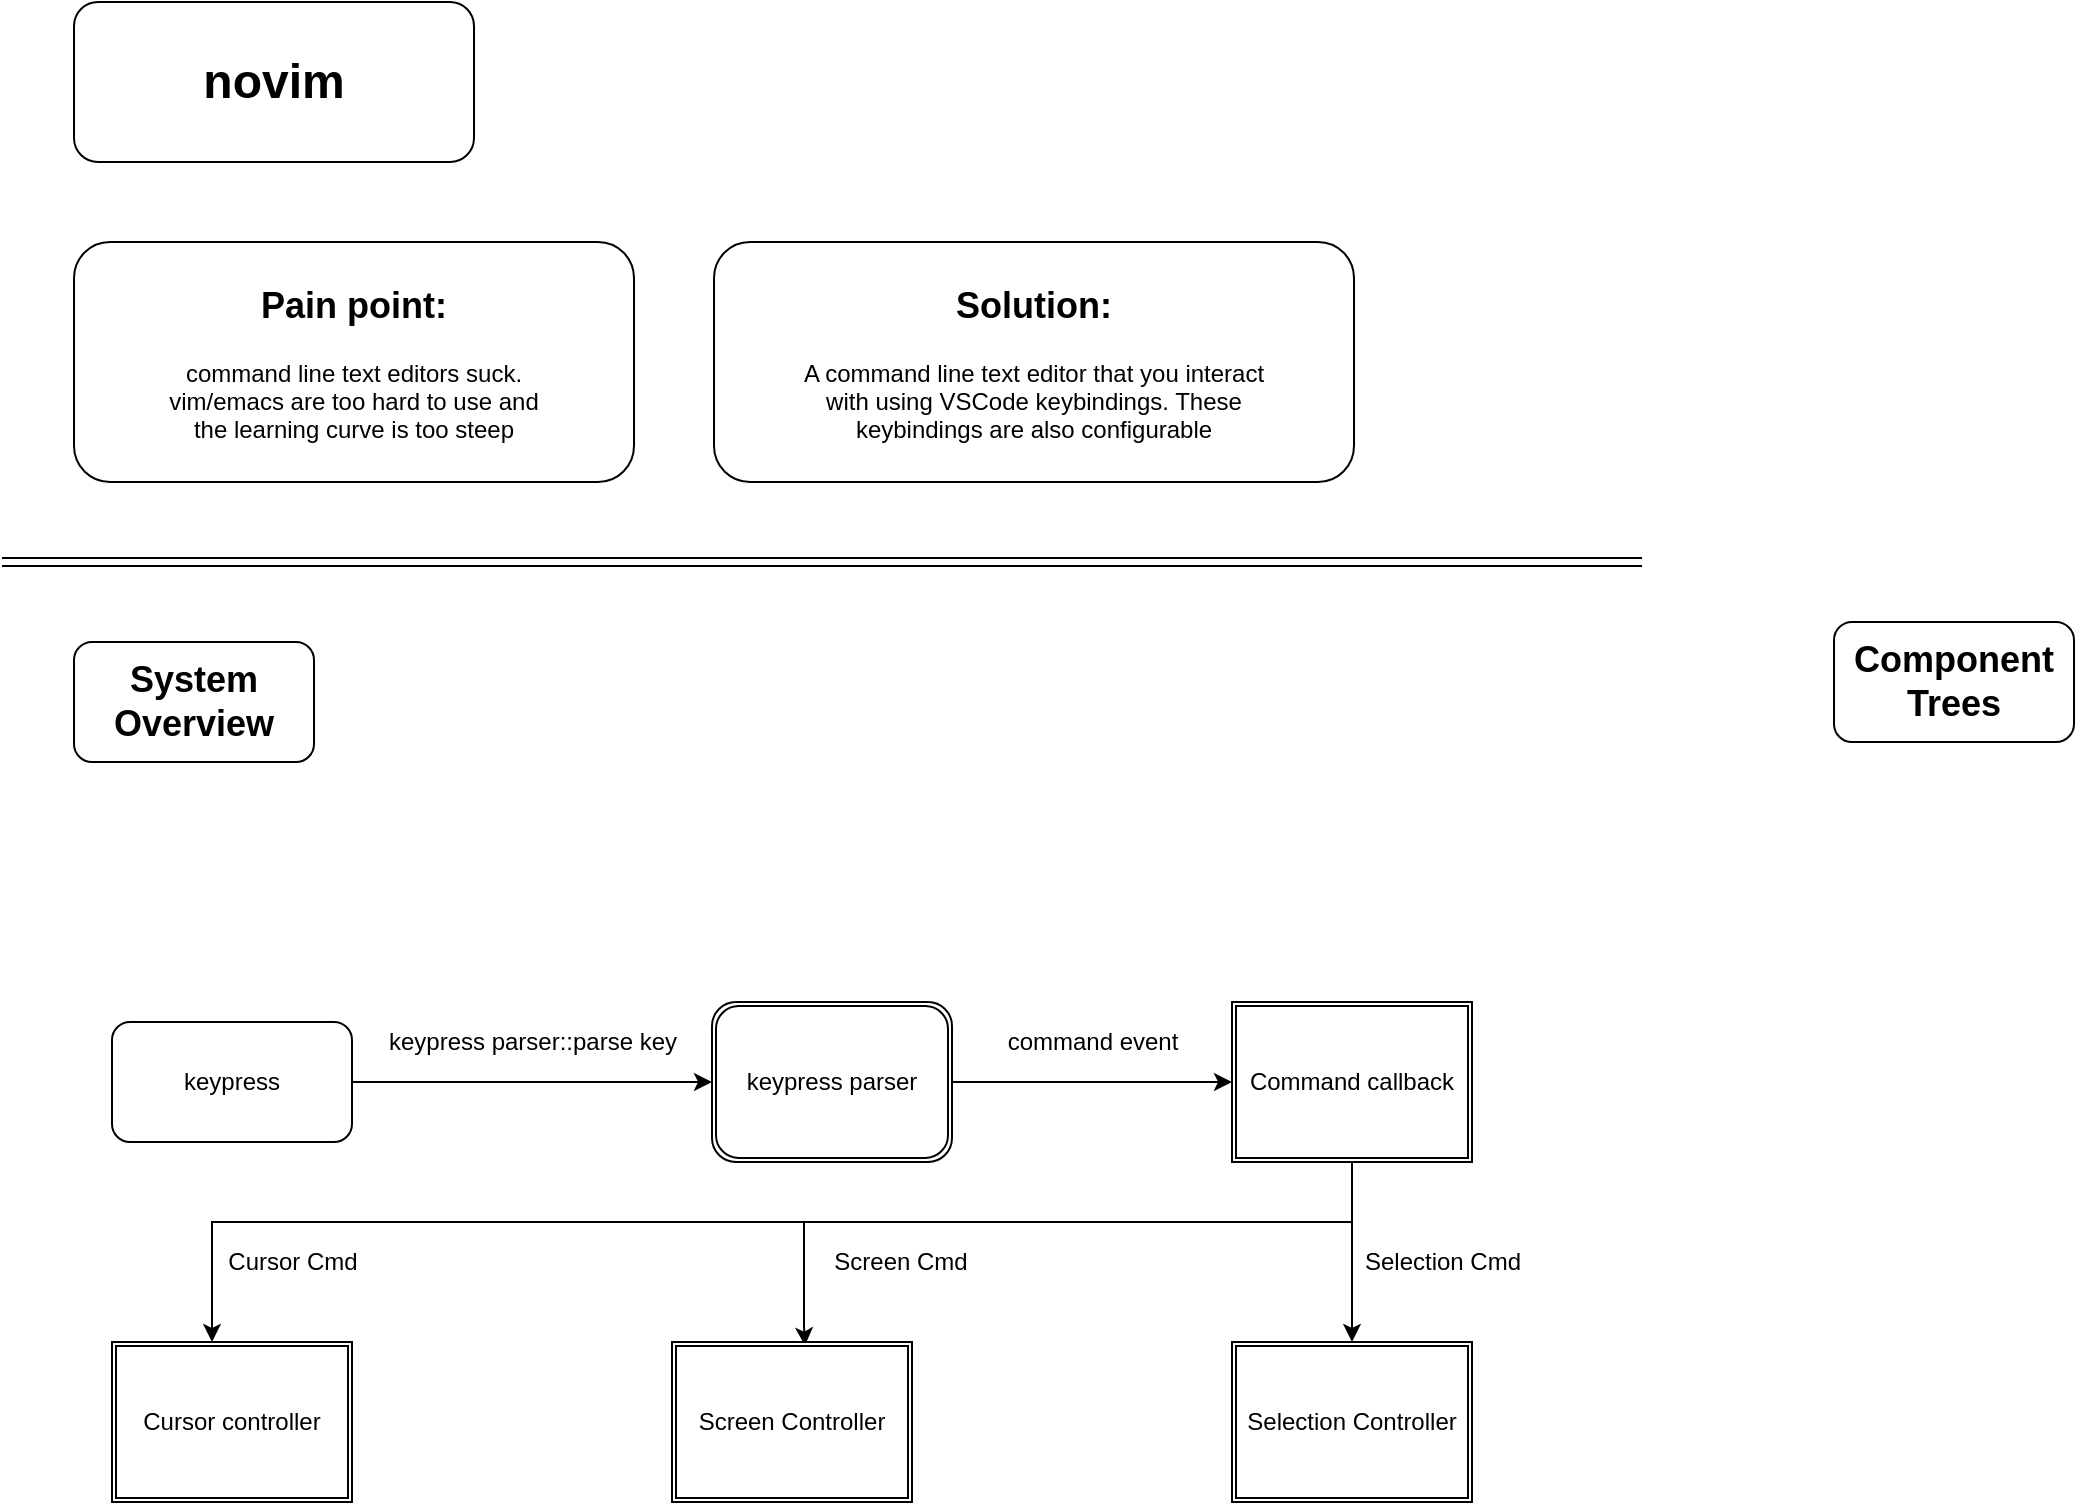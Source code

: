 <mxfile version="14.9.7" type="device"><diagram id="C5RBs43oDa-KdzZeNtuy" name="Page-1"><mxGraphModel dx="1482" dy="798" grid="1" gridSize="10" guides="1" tooltips="1" connect="1" arrows="1" fold="1" page="1" pageScale="1" pageWidth="827" pageHeight="1169" math="0" shadow="0"><root><mxCell id="WIyWlLk6GJQsqaUBKTNV-0"/><mxCell id="WIyWlLk6GJQsqaUBKTNV-1" parent="WIyWlLk6GJQsqaUBKTNV-0"/><mxCell id="WIyWlLk6GJQsqaUBKTNV-3" value="&lt;h1&gt;&lt;b&gt;novim&lt;/b&gt;&lt;/h1&gt;" style="rounded=1;whiteSpace=wrap;html=1;fontSize=12;glass=0;strokeWidth=1;shadow=0;" parent="WIyWlLk6GJQsqaUBKTNV-1" vertex="1"><mxGeometry x="40" y="40" width="200" height="80" as="geometry"/></mxCell><mxCell id="qSsebLUq3xr5fqX-3jB_-6" value="&lt;h2&gt;Pain point: &lt;/h2&gt;&lt;blockquote&gt;command line text editors suck. vim/emacs are too hard to use and the learning curve is too steep&lt;/blockquote&gt;" style="rounded=1;whiteSpace=wrap;html=1;fontSize=12;glass=0;strokeWidth=1;shadow=0;" vertex="1" parent="WIyWlLk6GJQsqaUBKTNV-1"><mxGeometry x="40" y="160" width="280" height="120" as="geometry"/></mxCell><mxCell id="qSsebLUq3xr5fqX-3jB_-7" value="&lt;h2&gt;Solution:&lt;/h2&gt;&lt;blockquote&gt;A command line text editor that you interact with using VSCode keybindings. These keybindings are also configurable&lt;/blockquote&gt;" style="rounded=1;whiteSpace=wrap;html=1;fontSize=12;glass=0;strokeWidth=1;shadow=0;" vertex="1" parent="WIyWlLk6GJQsqaUBKTNV-1"><mxGeometry x="360" y="160" width="320" height="120" as="geometry"/></mxCell><mxCell id="qSsebLUq3xr5fqX-3jB_-8" value="&lt;h2&gt;System Overview&lt;/h2&gt;" style="rounded=1;whiteSpace=wrap;html=1;" vertex="1" parent="WIyWlLk6GJQsqaUBKTNV-1"><mxGeometry x="40" y="360" width="120" height="60" as="geometry"/></mxCell><mxCell id="qSsebLUq3xr5fqX-3jB_-9" value="" style="shape=link;html=1;" edge="1" parent="WIyWlLk6GJQsqaUBKTNV-1"><mxGeometry width="100" relative="1" as="geometry"><mxPoint x="4" y="320" as="sourcePoint"/><mxPoint x="824" y="320" as="targetPoint"/></mxGeometry></mxCell><mxCell id="qSsebLUq3xr5fqX-3jB_-38" style="edgeStyle=orthogonalEdgeStyle;rounded=0;orthogonalLoop=1;jettySize=auto;html=1;" edge="1" parent="WIyWlLk6GJQsqaUBKTNV-1" source="qSsebLUq3xr5fqX-3jB_-18" target="qSsebLUq3xr5fqX-3jB_-37"><mxGeometry relative="1" as="geometry"/></mxCell><mxCell id="qSsebLUq3xr5fqX-3jB_-18" value="keypress" style="rounded=1;whiteSpace=wrap;html=1;" vertex="1" parent="WIyWlLk6GJQsqaUBKTNV-1"><mxGeometry x="59" y="550" width="120" height="60" as="geometry"/></mxCell><mxCell id="qSsebLUq3xr5fqX-3jB_-41" style="edgeStyle=orthogonalEdgeStyle;rounded=0;orthogonalLoop=1;jettySize=auto;html=1;entryX=0;entryY=0.5;entryDx=0;entryDy=0;" edge="1" parent="WIyWlLk6GJQsqaUBKTNV-1" source="qSsebLUq3xr5fqX-3jB_-37" target="qSsebLUq3xr5fqX-3jB_-40"><mxGeometry relative="1" as="geometry"/></mxCell><mxCell id="qSsebLUq3xr5fqX-3jB_-37" value="keypress parser" style="shape=ext;double=1;rounded=1;whiteSpace=wrap;html=1;" vertex="1" parent="WIyWlLk6GJQsqaUBKTNV-1"><mxGeometry x="359" y="540" width="120" height="80" as="geometry"/></mxCell><mxCell id="qSsebLUq3xr5fqX-3jB_-39" value="keypress parser::parse key" style="text;html=1;align=center;verticalAlign=middle;resizable=0;points=[];autosize=1;strokeColor=none;" vertex="1" parent="WIyWlLk6GJQsqaUBKTNV-1"><mxGeometry x="189" y="550" width="160" height="20" as="geometry"/></mxCell><mxCell id="qSsebLUq3xr5fqX-3jB_-47" style="edgeStyle=orthogonalEdgeStyle;rounded=0;orthogonalLoop=1;jettySize=auto;html=1;" edge="1" parent="WIyWlLk6GJQsqaUBKTNV-1" source="qSsebLUq3xr5fqX-3jB_-40" target="qSsebLUq3xr5fqX-3jB_-43"><mxGeometry relative="1" as="geometry"><Array as="points"><mxPoint x="679" y="650"/><mxPoint x="109" y="650"/></Array></mxGeometry></mxCell><mxCell id="qSsebLUq3xr5fqX-3jB_-50" style="edgeStyle=orthogonalEdgeStyle;rounded=0;orthogonalLoop=1;jettySize=auto;html=1;entryX=0.554;entryY=0.022;entryDx=0;entryDy=0;entryPerimeter=0;" edge="1" parent="WIyWlLk6GJQsqaUBKTNV-1" source="qSsebLUq3xr5fqX-3jB_-40" target="qSsebLUq3xr5fqX-3jB_-49"><mxGeometry relative="1" as="geometry"><Array as="points"><mxPoint x="679" y="650"/><mxPoint x="405" y="650"/><mxPoint x="405" y="702"/></Array></mxGeometry></mxCell><mxCell id="qSsebLUq3xr5fqX-3jB_-54" style="edgeStyle=orthogonalEdgeStyle;rounded=0;orthogonalLoop=1;jettySize=auto;html=1;entryX=0.5;entryY=0;entryDx=0;entryDy=0;" edge="1" parent="WIyWlLk6GJQsqaUBKTNV-1" source="qSsebLUq3xr5fqX-3jB_-40" target="qSsebLUq3xr5fqX-3jB_-52"><mxGeometry relative="1" as="geometry"/></mxCell><mxCell id="qSsebLUq3xr5fqX-3jB_-40" value="Command callback" style="shape=ext;double=1;rounded=0;whiteSpace=wrap;html=1;" vertex="1" parent="WIyWlLk6GJQsqaUBKTNV-1"><mxGeometry x="619" y="540" width="120" height="80" as="geometry"/></mxCell><mxCell id="qSsebLUq3xr5fqX-3jB_-42" value="command event" style="text;html=1;align=center;verticalAlign=middle;resizable=0;points=[];autosize=1;strokeColor=none;" vertex="1" parent="WIyWlLk6GJQsqaUBKTNV-1"><mxGeometry x="499" y="550" width="100" height="20" as="geometry"/></mxCell><mxCell id="qSsebLUq3xr5fqX-3jB_-43" value="Cursor controller" style="shape=ext;double=1;rounded=0;whiteSpace=wrap;html=1;" vertex="1" parent="WIyWlLk6GJQsqaUBKTNV-1"><mxGeometry x="59" y="710" width="120" height="80" as="geometry"/></mxCell><mxCell id="qSsebLUq3xr5fqX-3jB_-48" value="Cursor Cmd" style="text;html=1;align=center;verticalAlign=middle;resizable=0;points=[];autosize=1;strokeColor=none;" vertex="1" parent="WIyWlLk6GJQsqaUBKTNV-1"><mxGeometry x="109" y="660" width="80" height="20" as="geometry"/></mxCell><mxCell id="qSsebLUq3xr5fqX-3jB_-49" value="Screen Controller" style="shape=ext;double=1;rounded=0;whiteSpace=wrap;html=1;" vertex="1" parent="WIyWlLk6GJQsqaUBKTNV-1"><mxGeometry x="339" y="710" width="120" height="80" as="geometry"/></mxCell><mxCell id="qSsebLUq3xr5fqX-3jB_-51" value="Screen Cmd" style="text;html=1;align=center;verticalAlign=middle;resizable=0;points=[];autosize=1;strokeColor=none;" vertex="1" parent="WIyWlLk6GJQsqaUBKTNV-1"><mxGeometry x="413" y="660" width="80" height="20" as="geometry"/></mxCell><mxCell id="qSsebLUq3xr5fqX-3jB_-52" value="Selection Controller" style="shape=ext;double=1;rounded=0;whiteSpace=wrap;html=1;" vertex="1" parent="WIyWlLk6GJQsqaUBKTNV-1"><mxGeometry x="619" y="710" width="120" height="80" as="geometry"/></mxCell><mxCell id="qSsebLUq3xr5fqX-3jB_-55" value="Selection Cmd" style="text;html=1;align=center;verticalAlign=middle;resizable=0;points=[];autosize=1;strokeColor=none;" vertex="1" parent="WIyWlLk6GJQsqaUBKTNV-1"><mxGeometry x="679" y="660" width="90" height="20" as="geometry"/></mxCell><mxCell id="qSsebLUq3xr5fqX-3jB_-56" value="&lt;h2&gt;Component Trees&lt;/h2&gt;" style="rounded=1;whiteSpace=wrap;html=1;" vertex="1" parent="WIyWlLk6GJQsqaUBKTNV-1"><mxGeometry x="920" y="350" width="120" height="60" as="geometry"/></mxCell></root></mxGraphModel></diagram></mxfile>